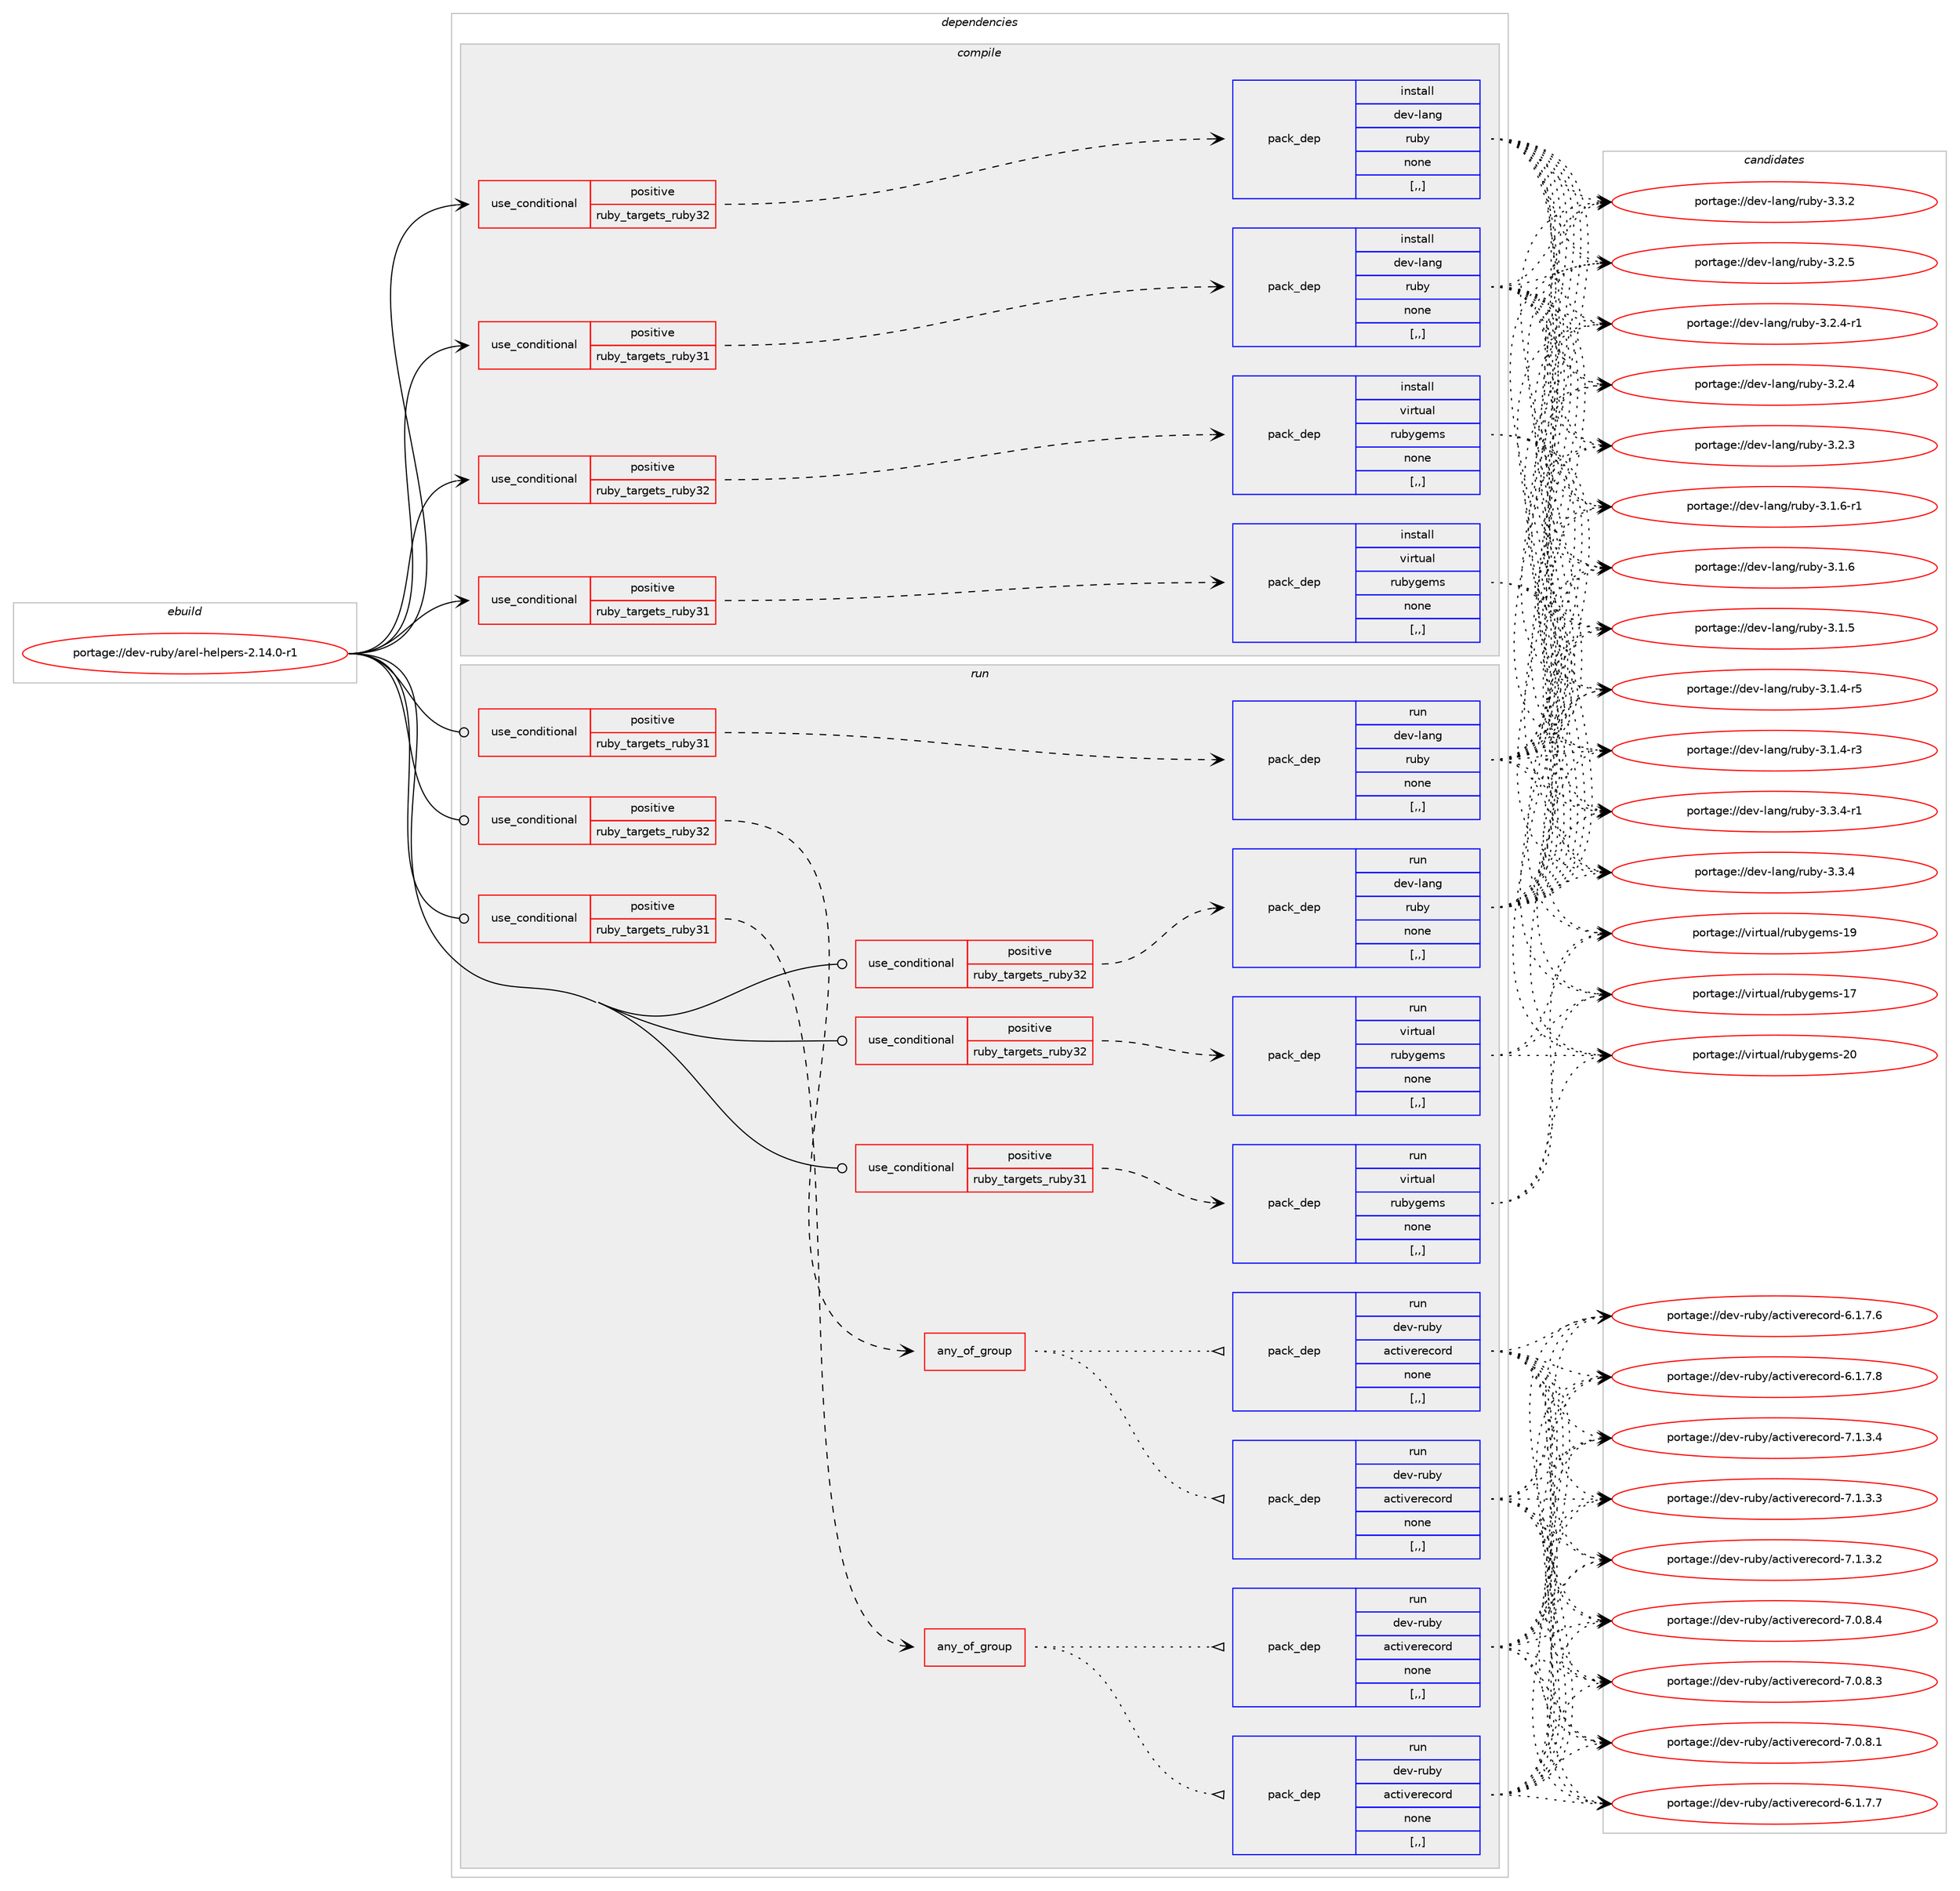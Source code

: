 digraph prolog {

# *************
# Graph options
# *************

newrank=true;
concentrate=true;
compound=true;
graph [rankdir=LR,fontname=Helvetica,fontsize=10,ranksep=1.5];#, ranksep=2.5, nodesep=0.2];
edge  [arrowhead=vee];
node  [fontname=Helvetica,fontsize=10];

# **********
# The ebuild
# **********

subgraph cluster_leftcol {
color=gray;
label=<<i>ebuild</i>>;
id [label="portage://dev-ruby/arel-helpers-2.14.0-r1", color=red, width=4, href="../dev-ruby/arel-helpers-2.14.0-r1.svg"];
}

# ****************
# The dependencies
# ****************

subgraph cluster_midcol {
color=gray;
label=<<i>dependencies</i>>;
subgraph cluster_compile {
fillcolor="#eeeeee";
style=filled;
label=<<i>compile</i>>;
subgraph cond44340 {
dependency176472 [label=<<TABLE BORDER="0" CELLBORDER="1" CELLSPACING="0" CELLPADDING="4"><TR><TD ROWSPAN="3" CELLPADDING="10">use_conditional</TD></TR><TR><TD>positive</TD></TR><TR><TD>ruby_targets_ruby31</TD></TR></TABLE>>, shape=none, color=red];
subgraph pack130843 {
dependency176473 [label=<<TABLE BORDER="0" CELLBORDER="1" CELLSPACING="0" CELLPADDING="4" WIDTH="220"><TR><TD ROWSPAN="6" CELLPADDING="30">pack_dep</TD></TR><TR><TD WIDTH="110">install</TD></TR><TR><TD>dev-lang</TD></TR><TR><TD>ruby</TD></TR><TR><TD>none</TD></TR><TR><TD>[,,]</TD></TR></TABLE>>, shape=none, color=blue];
}
dependency176472:e -> dependency176473:w [weight=20,style="dashed",arrowhead="vee"];
}
id:e -> dependency176472:w [weight=20,style="solid",arrowhead="vee"];
subgraph cond44341 {
dependency176474 [label=<<TABLE BORDER="0" CELLBORDER="1" CELLSPACING="0" CELLPADDING="4"><TR><TD ROWSPAN="3" CELLPADDING="10">use_conditional</TD></TR><TR><TD>positive</TD></TR><TR><TD>ruby_targets_ruby31</TD></TR></TABLE>>, shape=none, color=red];
subgraph pack130844 {
dependency176475 [label=<<TABLE BORDER="0" CELLBORDER="1" CELLSPACING="0" CELLPADDING="4" WIDTH="220"><TR><TD ROWSPAN="6" CELLPADDING="30">pack_dep</TD></TR><TR><TD WIDTH="110">install</TD></TR><TR><TD>virtual</TD></TR><TR><TD>rubygems</TD></TR><TR><TD>none</TD></TR><TR><TD>[,,]</TD></TR></TABLE>>, shape=none, color=blue];
}
dependency176474:e -> dependency176475:w [weight=20,style="dashed",arrowhead="vee"];
}
id:e -> dependency176474:w [weight=20,style="solid",arrowhead="vee"];
subgraph cond44342 {
dependency176476 [label=<<TABLE BORDER="0" CELLBORDER="1" CELLSPACING="0" CELLPADDING="4"><TR><TD ROWSPAN="3" CELLPADDING="10">use_conditional</TD></TR><TR><TD>positive</TD></TR><TR><TD>ruby_targets_ruby32</TD></TR></TABLE>>, shape=none, color=red];
subgraph pack130845 {
dependency176477 [label=<<TABLE BORDER="0" CELLBORDER="1" CELLSPACING="0" CELLPADDING="4" WIDTH="220"><TR><TD ROWSPAN="6" CELLPADDING="30">pack_dep</TD></TR><TR><TD WIDTH="110">install</TD></TR><TR><TD>dev-lang</TD></TR><TR><TD>ruby</TD></TR><TR><TD>none</TD></TR><TR><TD>[,,]</TD></TR></TABLE>>, shape=none, color=blue];
}
dependency176476:e -> dependency176477:w [weight=20,style="dashed",arrowhead="vee"];
}
id:e -> dependency176476:w [weight=20,style="solid",arrowhead="vee"];
subgraph cond44343 {
dependency176478 [label=<<TABLE BORDER="0" CELLBORDER="1" CELLSPACING="0" CELLPADDING="4"><TR><TD ROWSPAN="3" CELLPADDING="10">use_conditional</TD></TR><TR><TD>positive</TD></TR><TR><TD>ruby_targets_ruby32</TD></TR></TABLE>>, shape=none, color=red];
subgraph pack130846 {
dependency176479 [label=<<TABLE BORDER="0" CELLBORDER="1" CELLSPACING="0" CELLPADDING="4" WIDTH="220"><TR><TD ROWSPAN="6" CELLPADDING="30">pack_dep</TD></TR><TR><TD WIDTH="110">install</TD></TR><TR><TD>virtual</TD></TR><TR><TD>rubygems</TD></TR><TR><TD>none</TD></TR><TR><TD>[,,]</TD></TR></TABLE>>, shape=none, color=blue];
}
dependency176478:e -> dependency176479:w [weight=20,style="dashed",arrowhead="vee"];
}
id:e -> dependency176478:w [weight=20,style="solid",arrowhead="vee"];
}
subgraph cluster_compileandrun {
fillcolor="#eeeeee";
style=filled;
label=<<i>compile and run</i>>;
}
subgraph cluster_run {
fillcolor="#eeeeee";
style=filled;
label=<<i>run</i>>;
subgraph cond44344 {
dependency176480 [label=<<TABLE BORDER="0" CELLBORDER="1" CELLSPACING="0" CELLPADDING="4"><TR><TD ROWSPAN="3" CELLPADDING="10">use_conditional</TD></TR><TR><TD>positive</TD></TR><TR><TD>ruby_targets_ruby31</TD></TR></TABLE>>, shape=none, color=red];
subgraph any1139 {
dependency176481 [label=<<TABLE BORDER="0" CELLBORDER="1" CELLSPACING="0" CELLPADDING="4"><TR><TD CELLPADDING="10">any_of_group</TD></TR></TABLE>>, shape=none, color=red];subgraph pack130847 {
dependency176482 [label=<<TABLE BORDER="0" CELLBORDER="1" CELLSPACING="0" CELLPADDING="4" WIDTH="220"><TR><TD ROWSPAN="6" CELLPADDING="30">pack_dep</TD></TR><TR><TD WIDTH="110">run</TD></TR><TR><TD>dev-ruby</TD></TR><TR><TD>activerecord</TD></TR><TR><TD>none</TD></TR><TR><TD>[,,]</TD></TR></TABLE>>, shape=none, color=blue];
}
dependency176481:e -> dependency176482:w [weight=20,style="dotted",arrowhead="oinv"];
subgraph pack130848 {
dependency176483 [label=<<TABLE BORDER="0" CELLBORDER="1" CELLSPACING="0" CELLPADDING="4" WIDTH="220"><TR><TD ROWSPAN="6" CELLPADDING="30">pack_dep</TD></TR><TR><TD WIDTH="110">run</TD></TR><TR><TD>dev-ruby</TD></TR><TR><TD>activerecord</TD></TR><TR><TD>none</TD></TR><TR><TD>[,,]</TD></TR></TABLE>>, shape=none, color=blue];
}
dependency176481:e -> dependency176483:w [weight=20,style="dotted",arrowhead="oinv"];
}
dependency176480:e -> dependency176481:w [weight=20,style="dashed",arrowhead="vee"];
}
id:e -> dependency176480:w [weight=20,style="solid",arrowhead="odot"];
subgraph cond44345 {
dependency176484 [label=<<TABLE BORDER="0" CELLBORDER="1" CELLSPACING="0" CELLPADDING="4"><TR><TD ROWSPAN="3" CELLPADDING="10">use_conditional</TD></TR><TR><TD>positive</TD></TR><TR><TD>ruby_targets_ruby31</TD></TR></TABLE>>, shape=none, color=red];
subgraph pack130849 {
dependency176485 [label=<<TABLE BORDER="0" CELLBORDER="1" CELLSPACING="0" CELLPADDING="4" WIDTH="220"><TR><TD ROWSPAN="6" CELLPADDING="30">pack_dep</TD></TR><TR><TD WIDTH="110">run</TD></TR><TR><TD>dev-lang</TD></TR><TR><TD>ruby</TD></TR><TR><TD>none</TD></TR><TR><TD>[,,]</TD></TR></TABLE>>, shape=none, color=blue];
}
dependency176484:e -> dependency176485:w [weight=20,style="dashed",arrowhead="vee"];
}
id:e -> dependency176484:w [weight=20,style="solid",arrowhead="odot"];
subgraph cond44346 {
dependency176486 [label=<<TABLE BORDER="0" CELLBORDER="1" CELLSPACING="0" CELLPADDING="4"><TR><TD ROWSPAN="3" CELLPADDING="10">use_conditional</TD></TR><TR><TD>positive</TD></TR><TR><TD>ruby_targets_ruby31</TD></TR></TABLE>>, shape=none, color=red];
subgraph pack130850 {
dependency176487 [label=<<TABLE BORDER="0" CELLBORDER="1" CELLSPACING="0" CELLPADDING="4" WIDTH="220"><TR><TD ROWSPAN="6" CELLPADDING="30">pack_dep</TD></TR><TR><TD WIDTH="110">run</TD></TR><TR><TD>virtual</TD></TR><TR><TD>rubygems</TD></TR><TR><TD>none</TD></TR><TR><TD>[,,]</TD></TR></TABLE>>, shape=none, color=blue];
}
dependency176486:e -> dependency176487:w [weight=20,style="dashed",arrowhead="vee"];
}
id:e -> dependency176486:w [weight=20,style="solid",arrowhead="odot"];
subgraph cond44347 {
dependency176488 [label=<<TABLE BORDER="0" CELLBORDER="1" CELLSPACING="0" CELLPADDING="4"><TR><TD ROWSPAN="3" CELLPADDING="10">use_conditional</TD></TR><TR><TD>positive</TD></TR><TR><TD>ruby_targets_ruby32</TD></TR></TABLE>>, shape=none, color=red];
subgraph any1140 {
dependency176489 [label=<<TABLE BORDER="0" CELLBORDER="1" CELLSPACING="0" CELLPADDING="4"><TR><TD CELLPADDING="10">any_of_group</TD></TR></TABLE>>, shape=none, color=red];subgraph pack130851 {
dependency176490 [label=<<TABLE BORDER="0" CELLBORDER="1" CELLSPACING="0" CELLPADDING="4" WIDTH="220"><TR><TD ROWSPAN="6" CELLPADDING="30">pack_dep</TD></TR><TR><TD WIDTH="110">run</TD></TR><TR><TD>dev-ruby</TD></TR><TR><TD>activerecord</TD></TR><TR><TD>none</TD></TR><TR><TD>[,,]</TD></TR></TABLE>>, shape=none, color=blue];
}
dependency176489:e -> dependency176490:w [weight=20,style="dotted",arrowhead="oinv"];
subgraph pack130852 {
dependency176491 [label=<<TABLE BORDER="0" CELLBORDER="1" CELLSPACING="0" CELLPADDING="4" WIDTH="220"><TR><TD ROWSPAN="6" CELLPADDING="30">pack_dep</TD></TR><TR><TD WIDTH="110">run</TD></TR><TR><TD>dev-ruby</TD></TR><TR><TD>activerecord</TD></TR><TR><TD>none</TD></TR><TR><TD>[,,]</TD></TR></TABLE>>, shape=none, color=blue];
}
dependency176489:e -> dependency176491:w [weight=20,style="dotted",arrowhead="oinv"];
}
dependency176488:e -> dependency176489:w [weight=20,style="dashed",arrowhead="vee"];
}
id:e -> dependency176488:w [weight=20,style="solid",arrowhead="odot"];
subgraph cond44348 {
dependency176492 [label=<<TABLE BORDER="0" CELLBORDER="1" CELLSPACING="0" CELLPADDING="4"><TR><TD ROWSPAN="3" CELLPADDING="10">use_conditional</TD></TR><TR><TD>positive</TD></TR><TR><TD>ruby_targets_ruby32</TD></TR></TABLE>>, shape=none, color=red];
subgraph pack130853 {
dependency176493 [label=<<TABLE BORDER="0" CELLBORDER="1" CELLSPACING="0" CELLPADDING="4" WIDTH="220"><TR><TD ROWSPAN="6" CELLPADDING="30">pack_dep</TD></TR><TR><TD WIDTH="110">run</TD></TR><TR><TD>dev-lang</TD></TR><TR><TD>ruby</TD></TR><TR><TD>none</TD></TR><TR><TD>[,,]</TD></TR></TABLE>>, shape=none, color=blue];
}
dependency176492:e -> dependency176493:w [weight=20,style="dashed",arrowhead="vee"];
}
id:e -> dependency176492:w [weight=20,style="solid",arrowhead="odot"];
subgraph cond44349 {
dependency176494 [label=<<TABLE BORDER="0" CELLBORDER="1" CELLSPACING="0" CELLPADDING="4"><TR><TD ROWSPAN="3" CELLPADDING="10">use_conditional</TD></TR><TR><TD>positive</TD></TR><TR><TD>ruby_targets_ruby32</TD></TR></TABLE>>, shape=none, color=red];
subgraph pack130854 {
dependency176495 [label=<<TABLE BORDER="0" CELLBORDER="1" CELLSPACING="0" CELLPADDING="4" WIDTH="220"><TR><TD ROWSPAN="6" CELLPADDING="30">pack_dep</TD></TR><TR><TD WIDTH="110">run</TD></TR><TR><TD>virtual</TD></TR><TR><TD>rubygems</TD></TR><TR><TD>none</TD></TR><TR><TD>[,,]</TD></TR></TABLE>>, shape=none, color=blue];
}
dependency176494:e -> dependency176495:w [weight=20,style="dashed",arrowhead="vee"];
}
id:e -> dependency176494:w [weight=20,style="solid",arrowhead="odot"];
}
}

# **************
# The candidates
# **************

subgraph cluster_choices {
rank=same;
color=gray;
label=<<i>candidates</i>>;

subgraph choice130843 {
color=black;
nodesep=1;
choice100101118451089711010347114117981214551465146524511449 [label="portage://dev-lang/ruby-3.3.4-r1", color=red, width=4,href="../dev-lang/ruby-3.3.4-r1.svg"];
choice10010111845108971101034711411798121455146514652 [label="portage://dev-lang/ruby-3.3.4", color=red, width=4,href="../dev-lang/ruby-3.3.4.svg"];
choice10010111845108971101034711411798121455146514650 [label="portage://dev-lang/ruby-3.3.2", color=red, width=4,href="../dev-lang/ruby-3.3.2.svg"];
choice10010111845108971101034711411798121455146504653 [label="portage://dev-lang/ruby-3.2.5", color=red, width=4,href="../dev-lang/ruby-3.2.5.svg"];
choice100101118451089711010347114117981214551465046524511449 [label="portage://dev-lang/ruby-3.2.4-r1", color=red, width=4,href="../dev-lang/ruby-3.2.4-r1.svg"];
choice10010111845108971101034711411798121455146504652 [label="portage://dev-lang/ruby-3.2.4", color=red, width=4,href="../dev-lang/ruby-3.2.4.svg"];
choice10010111845108971101034711411798121455146504651 [label="portage://dev-lang/ruby-3.2.3", color=red, width=4,href="../dev-lang/ruby-3.2.3.svg"];
choice100101118451089711010347114117981214551464946544511449 [label="portage://dev-lang/ruby-3.1.6-r1", color=red, width=4,href="../dev-lang/ruby-3.1.6-r1.svg"];
choice10010111845108971101034711411798121455146494654 [label="portage://dev-lang/ruby-3.1.6", color=red, width=4,href="../dev-lang/ruby-3.1.6.svg"];
choice10010111845108971101034711411798121455146494653 [label="portage://dev-lang/ruby-3.1.5", color=red, width=4,href="../dev-lang/ruby-3.1.5.svg"];
choice100101118451089711010347114117981214551464946524511453 [label="portage://dev-lang/ruby-3.1.4-r5", color=red, width=4,href="../dev-lang/ruby-3.1.4-r5.svg"];
choice100101118451089711010347114117981214551464946524511451 [label="portage://dev-lang/ruby-3.1.4-r3", color=red, width=4,href="../dev-lang/ruby-3.1.4-r3.svg"];
dependency176473:e -> choice100101118451089711010347114117981214551465146524511449:w [style=dotted,weight="100"];
dependency176473:e -> choice10010111845108971101034711411798121455146514652:w [style=dotted,weight="100"];
dependency176473:e -> choice10010111845108971101034711411798121455146514650:w [style=dotted,weight="100"];
dependency176473:e -> choice10010111845108971101034711411798121455146504653:w [style=dotted,weight="100"];
dependency176473:e -> choice100101118451089711010347114117981214551465046524511449:w [style=dotted,weight="100"];
dependency176473:e -> choice10010111845108971101034711411798121455146504652:w [style=dotted,weight="100"];
dependency176473:e -> choice10010111845108971101034711411798121455146504651:w [style=dotted,weight="100"];
dependency176473:e -> choice100101118451089711010347114117981214551464946544511449:w [style=dotted,weight="100"];
dependency176473:e -> choice10010111845108971101034711411798121455146494654:w [style=dotted,weight="100"];
dependency176473:e -> choice10010111845108971101034711411798121455146494653:w [style=dotted,weight="100"];
dependency176473:e -> choice100101118451089711010347114117981214551464946524511453:w [style=dotted,weight="100"];
dependency176473:e -> choice100101118451089711010347114117981214551464946524511451:w [style=dotted,weight="100"];
}
subgraph choice130844 {
color=black;
nodesep=1;
choice118105114116117971084711411798121103101109115455048 [label="portage://virtual/rubygems-20", color=red, width=4,href="../virtual/rubygems-20.svg"];
choice118105114116117971084711411798121103101109115454957 [label="portage://virtual/rubygems-19", color=red, width=4,href="../virtual/rubygems-19.svg"];
choice118105114116117971084711411798121103101109115454955 [label="portage://virtual/rubygems-17", color=red, width=4,href="../virtual/rubygems-17.svg"];
dependency176475:e -> choice118105114116117971084711411798121103101109115455048:w [style=dotted,weight="100"];
dependency176475:e -> choice118105114116117971084711411798121103101109115454957:w [style=dotted,weight="100"];
dependency176475:e -> choice118105114116117971084711411798121103101109115454955:w [style=dotted,weight="100"];
}
subgraph choice130845 {
color=black;
nodesep=1;
choice100101118451089711010347114117981214551465146524511449 [label="portage://dev-lang/ruby-3.3.4-r1", color=red, width=4,href="../dev-lang/ruby-3.3.4-r1.svg"];
choice10010111845108971101034711411798121455146514652 [label="portage://dev-lang/ruby-3.3.4", color=red, width=4,href="../dev-lang/ruby-3.3.4.svg"];
choice10010111845108971101034711411798121455146514650 [label="portage://dev-lang/ruby-3.3.2", color=red, width=4,href="../dev-lang/ruby-3.3.2.svg"];
choice10010111845108971101034711411798121455146504653 [label="portage://dev-lang/ruby-3.2.5", color=red, width=4,href="../dev-lang/ruby-3.2.5.svg"];
choice100101118451089711010347114117981214551465046524511449 [label="portage://dev-lang/ruby-3.2.4-r1", color=red, width=4,href="../dev-lang/ruby-3.2.4-r1.svg"];
choice10010111845108971101034711411798121455146504652 [label="portage://dev-lang/ruby-3.2.4", color=red, width=4,href="../dev-lang/ruby-3.2.4.svg"];
choice10010111845108971101034711411798121455146504651 [label="portage://dev-lang/ruby-3.2.3", color=red, width=4,href="../dev-lang/ruby-3.2.3.svg"];
choice100101118451089711010347114117981214551464946544511449 [label="portage://dev-lang/ruby-3.1.6-r1", color=red, width=4,href="../dev-lang/ruby-3.1.6-r1.svg"];
choice10010111845108971101034711411798121455146494654 [label="portage://dev-lang/ruby-3.1.6", color=red, width=4,href="../dev-lang/ruby-3.1.6.svg"];
choice10010111845108971101034711411798121455146494653 [label="portage://dev-lang/ruby-3.1.5", color=red, width=4,href="../dev-lang/ruby-3.1.5.svg"];
choice100101118451089711010347114117981214551464946524511453 [label="portage://dev-lang/ruby-3.1.4-r5", color=red, width=4,href="../dev-lang/ruby-3.1.4-r5.svg"];
choice100101118451089711010347114117981214551464946524511451 [label="portage://dev-lang/ruby-3.1.4-r3", color=red, width=4,href="../dev-lang/ruby-3.1.4-r3.svg"];
dependency176477:e -> choice100101118451089711010347114117981214551465146524511449:w [style=dotted,weight="100"];
dependency176477:e -> choice10010111845108971101034711411798121455146514652:w [style=dotted,weight="100"];
dependency176477:e -> choice10010111845108971101034711411798121455146514650:w [style=dotted,weight="100"];
dependency176477:e -> choice10010111845108971101034711411798121455146504653:w [style=dotted,weight="100"];
dependency176477:e -> choice100101118451089711010347114117981214551465046524511449:w [style=dotted,weight="100"];
dependency176477:e -> choice10010111845108971101034711411798121455146504652:w [style=dotted,weight="100"];
dependency176477:e -> choice10010111845108971101034711411798121455146504651:w [style=dotted,weight="100"];
dependency176477:e -> choice100101118451089711010347114117981214551464946544511449:w [style=dotted,weight="100"];
dependency176477:e -> choice10010111845108971101034711411798121455146494654:w [style=dotted,weight="100"];
dependency176477:e -> choice10010111845108971101034711411798121455146494653:w [style=dotted,weight="100"];
dependency176477:e -> choice100101118451089711010347114117981214551464946524511453:w [style=dotted,weight="100"];
dependency176477:e -> choice100101118451089711010347114117981214551464946524511451:w [style=dotted,weight="100"];
}
subgraph choice130846 {
color=black;
nodesep=1;
choice118105114116117971084711411798121103101109115455048 [label="portage://virtual/rubygems-20", color=red, width=4,href="../virtual/rubygems-20.svg"];
choice118105114116117971084711411798121103101109115454957 [label="portage://virtual/rubygems-19", color=red, width=4,href="../virtual/rubygems-19.svg"];
choice118105114116117971084711411798121103101109115454955 [label="portage://virtual/rubygems-17", color=red, width=4,href="../virtual/rubygems-17.svg"];
dependency176479:e -> choice118105114116117971084711411798121103101109115455048:w [style=dotted,weight="100"];
dependency176479:e -> choice118105114116117971084711411798121103101109115454957:w [style=dotted,weight="100"];
dependency176479:e -> choice118105114116117971084711411798121103101109115454955:w [style=dotted,weight="100"];
}
subgraph choice130847 {
color=black;
nodesep=1;
choice1001011184511411798121479799116105118101114101991111141004555464946514652 [label="portage://dev-ruby/activerecord-7.1.3.4", color=red, width=4,href="../dev-ruby/activerecord-7.1.3.4.svg"];
choice1001011184511411798121479799116105118101114101991111141004555464946514651 [label="portage://dev-ruby/activerecord-7.1.3.3", color=red, width=4,href="../dev-ruby/activerecord-7.1.3.3.svg"];
choice1001011184511411798121479799116105118101114101991111141004555464946514650 [label="portage://dev-ruby/activerecord-7.1.3.2", color=red, width=4,href="../dev-ruby/activerecord-7.1.3.2.svg"];
choice1001011184511411798121479799116105118101114101991111141004555464846564652 [label="portage://dev-ruby/activerecord-7.0.8.4", color=red, width=4,href="../dev-ruby/activerecord-7.0.8.4.svg"];
choice1001011184511411798121479799116105118101114101991111141004555464846564651 [label="portage://dev-ruby/activerecord-7.0.8.3", color=red, width=4,href="../dev-ruby/activerecord-7.0.8.3.svg"];
choice1001011184511411798121479799116105118101114101991111141004555464846564649 [label="portage://dev-ruby/activerecord-7.0.8.1", color=red, width=4,href="../dev-ruby/activerecord-7.0.8.1.svg"];
choice1001011184511411798121479799116105118101114101991111141004554464946554656 [label="portage://dev-ruby/activerecord-6.1.7.8", color=red, width=4,href="../dev-ruby/activerecord-6.1.7.8.svg"];
choice1001011184511411798121479799116105118101114101991111141004554464946554655 [label="portage://dev-ruby/activerecord-6.1.7.7", color=red, width=4,href="../dev-ruby/activerecord-6.1.7.7.svg"];
choice1001011184511411798121479799116105118101114101991111141004554464946554654 [label="portage://dev-ruby/activerecord-6.1.7.6", color=red, width=4,href="../dev-ruby/activerecord-6.1.7.6.svg"];
dependency176482:e -> choice1001011184511411798121479799116105118101114101991111141004555464946514652:w [style=dotted,weight="100"];
dependency176482:e -> choice1001011184511411798121479799116105118101114101991111141004555464946514651:w [style=dotted,weight="100"];
dependency176482:e -> choice1001011184511411798121479799116105118101114101991111141004555464946514650:w [style=dotted,weight="100"];
dependency176482:e -> choice1001011184511411798121479799116105118101114101991111141004555464846564652:w [style=dotted,weight="100"];
dependency176482:e -> choice1001011184511411798121479799116105118101114101991111141004555464846564651:w [style=dotted,weight="100"];
dependency176482:e -> choice1001011184511411798121479799116105118101114101991111141004555464846564649:w [style=dotted,weight="100"];
dependency176482:e -> choice1001011184511411798121479799116105118101114101991111141004554464946554656:w [style=dotted,weight="100"];
dependency176482:e -> choice1001011184511411798121479799116105118101114101991111141004554464946554655:w [style=dotted,weight="100"];
dependency176482:e -> choice1001011184511411798121479799116105118101114101991111141004554464946554654:w [style=dotted,weight="100"];
}
subgraph choice130848 {
color=black;
nodesep=1;
choice1001011184511411798121479799116105118101114101991111141004555464946514652 [label="portage://dev-ruby/activerecord-7.1.3.4", color=red, width=4,href="../dev-ruby/activerecord-7.1.3.4.svg"];
choice1001011184511411798121479799116105118101114101991111141004555464946514651 [label="portage://dev-ruby/activerecord-7.1.3.3", color=red, width=4,href="../dev-ruby/activerecord-7.1.3.3.svg"];
choice1001011184511411798121479799116105118101114101991111141004555464946514650 [label="portage://dev-ruby/activerecord-7.1.3.2", color=red, width=4,href="../dev-ruby/activerecord-7.1.3.2.svg"];
choice1001011184511411798121479799116105118101114101991111141004555464846564652 [label="portage://dev-ruby/activerecord-7.0.8.4", color=red, width=4,href="../dev-ruby/activerecord-7.0.8.4.svg"];
choice1001011184511411798121479799116105118101114101991111141004555464846564651 [label="portage://dev-ruby/activerecord-7.0.8.3", color=red, width=4,href="../dev-ruby/activerecord-7.0.8.3.svg"];
choice1001011184511411798121479799116105118101114101991111141004555464846564649 [label="portage://dev-ruby/activerecord-7.0.8.1", color=red, width=4,href="../dev-ruby/activerecord-7.0.8.1.svg"];
choice1001011184511411798121479799116105118101114101991111141004554464946554656 [label="portage://dev-ruby/activerecord-6.1.7.8", color=red, width=4,href="../dev-ruby/activerecord-6.1.7.8.svg"];
choice1001011184511411798121479799116105118101114101991111141004554464946554655 [label="portage://dev-ruby/activerecord-6.1.7.7", color=red, width=4,href="../dev-ruby/activerecord-6.1.7.7.svg"];
choice1001011184511411798121479799116105118101114101991111141004554464946554654 [label="portage://dev-ruby/activerecord-6.1.7.6", color=red, width=4,href="../dev-ruby/activerecord-6.1.7.6.svg"];
dependency176483:e -> choice1001011184511411798121479799116105118101114101991111141004555464946514652:w [style=dotted,weight="100"];
dependency176483:e -> choice1001011184511411798121479799116105118101114101991111141004555464946514651:w [style=dotted,weight="100"];
dependency176483:e -> choice1001011184511411798121479799116105118101114101991111141004555464946514650:w [style=dotted,weight="100"];
dependency176483:e -> choice1001011184511411798121479799116105118101114101991111141004555464846564652:w [style=dotted,weight="100"];
dependency176483:e -> choice1001011184511411798121479799116105118101114101991111141004555464846564651:w [style=dotted,weight="100"];
dependency176483:e -> choice1001011184511411798121479799116105118101114101991111141004555464846564649:w [style=dotted,weight="100"];
dependency176483:e -> choice1001011184511411798121479799116105118101114101991111141004554464946554656:w [style=dotted,weight="100"];
dependency176483:e -> choice1001011184511411798121479799116105118101114101991111141004554464946554655:w [style=dotted,weight="100"];
dependency176483:e -> choice1001011184511411798121479799116105118101114101991111141004554464946554654:w [style=dotted,weight="100"];
}
subgraph choice130849 {
color=black;
nodesep=1;
choice100101118451089711010347114117981214551465146524511449 [label="portage://dev-lang/ruby-3.3.4-r1", color=red, width=4,href="../dev-lang/ruby-3.3.4-r1.svg"];
choice10010111845108971101034711411798121455146514652 [label="portage://dev-lang/ruby-3.3.4", color=red, width=4,href="../dev-lang/ruby-3.3.4.svg"];
choice10010111845108971101034711411798121455146514650 [label="portage://dev-lang/ruby-3.3.2", color=red, width=4,href="../dev-lang/ruby-3.3.2.svg"];
choice10010111845108971101034711411798121455146504653 [label="portage://dev-lang/ruby-3.2.5", color=red, width=4,href="../dev-lang/ruby-3.2.5.svg"];
choice100101118451089711010347114117981214551465046524511449 [label="portage://dev-lang/ruby-3.2.4-r1", color=red, width=4,href="../dev-lang/ruby-3.2.4-r1.svg"];
choice10010111845108971101034711411798121455146504652 [label="portage://dev-lang/ruby-3.2.4", color=red, width=4,href="../dev-lang/ruby-3.2.4.svg"];
choice10010111845108971101034711411798121455146504651 [label="portage://dev-lang/ruby-3.2.3", color=red, width=4,href="../dev-lang/ruby-3.2.3.svg"];
choice100101118451089711010347114117981214551464946544511449 [label="portage://dev-lang/ruby-3.1.6-r1", color=red, width=4,href="../dev-lang/ruby-3.1.6-r1.svg"];
choice10010111845108971101034711411798121455146494654 [label="portage://dev-lang/ruby-3.1.6", color=red, width=4,href="../dev-lang/ruby-3.1.6.svg"];
choice10010111845108971101034711411798121455146494653 [label="portage://dev-lang/ruby-3.1.5", color=red, width=4,href="../dev-lang/ruby-3.1.5.svg"];
choice100101118451089711010347114117981214551464946524511453 [label="portage://dev-lang/ruby-3.1.4-r5", color=red, width=4,href="../dev-lang/ruby-3.1.4-r5.svg"];
choice100101118451089711010347114117981214551464946524511451 [label="portage://dev-lang/ruby-3.1.4-r3", color=red, width=4,href="../dev-lang/ruby-3.1.4-r3.svg"];
dependency176485:e -> choice100101118451089711010347114117981214551465146524511449:w [style=dotted,weight="100"];
dependency176485:e -> choice10010111845108971101034711411798121455146514652:w [style=dotted,weight="100"];
dependency176485:e -> choice10010111845108971101034711411798121455146514650:w [style=dotted,weight="100"];
dependency176485:e -> choice10010111845108971101034711411798121455146504653:w [style=dotted,weight="100"];
dependency176485:e -> choice100101118451089711010347114117981214551465046524511449:w [style=dotted,weight="100"];
dependency176485:e -> choice10010111845108971101034711411798121455146504652:w [style=dotted,weight="100"];
dependency176485:e -> choice10010111845108971101034711411798121455146504651:w [style=dotted,weight="100"];
dependency176485:e -> choice100101118451089711010347114117981214551464946544511449:w [style=dotted,weight="100"];
dependency176485:e -> choice10010111845108971101034711411798121455146494654:w [style=dotted,weight="100"];
dependency176485:e -> choice10010111845108971101034711411798121455146494653:w [style=dotted,weight="100"];
dependency176485:e -> choice100101118451089711010347114117981214551464946524511453:w [style=dotted,weight="100"];
dependency176485:e -> choice100101118451089711010347114117981214551464946524511451:w [style=dotted,weight="100"];
}
subgraph choice130850 {
color=black;
nodesep=1;
choice118105114116117971084711411798121103101109115455048 [label="portage://virtual/rubygems-20", color=red, width=4,href="../virtual/rubygems-20.svg"];
choice118105114116117971084711411798121103101109115454957 [label="portage://virtual/rubygems-19", color=red, width=4,href="../virtual/rubygems-19.svg"];
choice118105114116117971084711411798121103101109115454955 [label="portage://virtual/rubygems-17", color=red, width=4,href="../virtual/rubygems-17.svg"];
dependency176487:e -> choice118105114116117971084711411798121103101109115455048:w [style=dotted,weight="100"];
dependency176487:e -> choice118105114116117971084711411798121103101109115454957:w [style=dotted,weight="100"];
dependency176487:e -> choice118105114116117971084711411798121103101109115454955:w [style=dotted,weight="100"];
}
subgraph choice130851 {
color=black;
nodesep=1;
choice1001011184511411798121479799116105118101114101991111141004555464946514652 [label="portage://dev-ruby/activerecord-7.1.3.4", color=red, width=4,href="../dev-ruby/activerecord-7.1.3.4.svg"];
choice1001011184511411798121479799116105118101114101991111141004555464946514651 [label="portage://dev-ruby/activerecord-7.1.3.3", color=red, width=4,href="../dev-ruby/activerecord-7.1.3.3.svg"];
choice1001011184511411798121479799116105118101114101991111141004555464946514650 [label="portage://dev-ruby/activerecord-7.1.3.2", color=red, width=4,href="../dev-ruby/activerecord-7.1.3.2.svg"];
choice1001011184511411798121479799116105118101114101991111141004555464846564652 [label="portage://dev-ruby/activerecord-7.0.8.4", color=red, width=4,href="../dev-ruby/activerecord-7.0.8.4.svg"];
choice1001011184511411798121479799116105118101114101991111141004555464846564651 [label="portage://dev-ruby/activerecord-7.0.8.3", color=red, width=4,href="../dev-ruby/activerecord-7.0.8.3.svg"];
choice1001011184511411798121479799116105118101114101991111141004555464846564649 [label="portage://dev-ruby/activerecord-7.0.8.1", color=red, width=4,href="../dev-ruby/activerecord-7.0.8.1.svg"];
choice1001011184511411798121479799116105118101114101991111141004554464946554656 [label="portage://dev-ruby/activerecord-6.1.7.8", color=red, width=4,href="../dev-ruby/activerecord-6.1.7.8.svg"];
choice1001011184511411798121479799116105118101114101991111141004554464946554655 [label="portage://dev-ruby/activerecord-6.1.7.7", color=red, width=4,href="../dev-ruby/activerecord-6.1.7.7.svg"];
choice1001011184511411798121479799116105118101114101991111141004554464946554654 [label="portage://dev-ruby/activerecord-6.1.7.6", color=red, width=4,href="../dev-ruby/activerecord-6.1.7.6.svg"];
dependency176490:e -> choice1001011184511411798121479799116105118101114101991111141004555464946514652:w [style=dotted,weight="100"];
dependency176490:e -> choice1001011184511411798121479799116105118101114101991111141004555464946514651:w [style=dotted,weight="100"];
dependency176490:e -> choice1001011184511411798121479799116105118101114101991111141004555464946514650:w [style=dotted,weight="100"];
dependency176490:e -> choice1001011184511411798121479799116105118101114101991111141004555464846564652:w [style=dotted,weight="100"];
dependency176490:e -> choice1001011184511411798121479799116105118101114101991111141004555464846564651:w [style=dotted,weight="100"];
dependency176490:e -> choice1001011184511411798121479799116105118101114101991111141004555464846564649:w [style=dotted,weight="100"];
dependency176490:e -> choice1001011184511411798121479799116105118101114101991111141004554464946554656:w [style=dotted,weight="100"];
dependency176490:e -> choice1001011184511411798121479799116105118101114101991111141004554464946554655:w [style=dotted,weight="100"];
dependency176490:e -> choice1001011184511411798121479799116105118101114101991111141004554464946554654:w [style=dotted,weight="100"];
}
subgraph choice130852 {
color=black;
nodesep=1;
choice1001011184511411798121479799116105118101114101991111141004555464946514652 [label="portage://dev-ruby/activerecord-7.1.3.4", color=red, width=4,href="../dev-ruby/activerecord-7.1.3.4.svg"];
choice1001011184511411798121479799116105118101114101991111141004555464946514651 [label="portage://dev-ruby/activerecord-7.1.3.3", color=red, width=4,href="../dev-ruby/activerecord-7.1.3.3.svg"];
choice1001011184511411798121479799116105118101114101991111141004555464946514650 [label="portage://dev-ruby/activerecord-7.1.3.2", color=red, width=4,href="../dev-ruby/activerecord-7.1.3.2.svg"];
choice1001011184511411798121479799116105118101114101991111141004555464846564652 [label="portage://dev-ruby/activerecord-7.0.8.4", color=red, width=4,href="../dev-ruby/activerecord-7.0.8.4.svg"];
choice1001011184511411798121479799116105118101114101991111141004555464846564651 [label="portage://dev-ruby/activerecord-7.0.8.3", color=red, width=4,href="../dev-ruby/activerecord-7.0.8.3.svg"];
choice1001011184511411798121479799116105118101114101991111141004555464846564649 [label="portage://dev-ruby/activerecord-7.0.8.1", color=red, width=4,href="../dev-ruby/activerecord-7.0.8.1.svg"];
choice1001011184511411798121479799116105118101114101991111141004554464946554656 [label="portage://dev-ruby/activerecord-6.1.7.8", color=red, width=4,href="../dev-ruby/activerecord-6.1.7.8.svg"];
choice1001011184511411798121479799116105118101114101991111141004554464946554655 [label="portage://dev-ruby/activerecord-6.1.7.7", color=red, width=4,href="../dev-ruby/activerecord-6.1.7.7.svg"];
choice1001011184511411798121479799116105118101114101991111141004554464946554654 [label="portage://dev-ruby/activerecord-6.1.7.6", color=red, width=4,href="../dev-ruby/activerecord-6.1.7.6.svg"];
dependency176491:e -> choice1001011184511411798121479799116105118101114101991111141004555464946514652:w [style=dotted,weight="100"];
dependency176491:e -> choice1001011184511411798121479799116105118101114101991111141004555464946514651:w [style=dotted,weight="100"];
dependency176491:e -> choice1001011184511411798121479799116105118101114101991111141004555464946514650:w [style=dotted,weight="100"];
dependency176491:e -> choice1001011184511411798121479799116105118101114101991111141004555464846564652:w [style=dotted,weight="100"];
dependency176491:e -> choice1001011184511411798121479799116105118101114101991111141004555464846564651:w [style=dotted,weight="100"];
dependency176491:e -> choice1001011184511411798121479799116105118101114101991111141004555464846564649:w [style=dotted,weight="100"];
dependency176491:e -> choice1001011184511411798121479799116105118101114101991111141004554464946554656:w [style=dotted,weight="100"];
dependency176491:e -> choice1001011184511411798121479799116105118101114101991111141004554464946554655:w [style=dotted,weight="100"];
dependency176491:e -> choice1001011184511411798121479799116105118101114101991111141004554464946554654:w [style=dotted,weight="100"];
}
subgraph choice130853 {
color=black;
nodesep=1;
choice100101118451089711010347114117981214551465146524511449 [label="portage://dev-lang/ruby-3.3.4-r1", color=red, width=4,href="../dev-lang/ruby-3.3.4-r1.svg"];
choice10010111845108971101034711411798121455146514652 [label="portage://dev-lang/ruby-3.3.4", color=red, width=4,href="../dev-lang/ruby-3.3.4.svg"];
choice10010111845108971101034711411798121455146514650 [label="portage://dev-lang/ruby-3.3.2", color=red, width=4,href="../dev-lang/ruby-3.3.2.svg"];
choice10010111845108971101034711411798121455146504653 [label="portage://dev-lang/ruby-3.2.5", color=red, width=4,href="../dev-lang/ruby-3.2.5.svg"];
choice100101118451089711010347114117981214551465046524511449 [label="portage://dev-lang/ruby-3.2.4-r1", color=red, width=4,href="../dev-lang/ruby-3.2.4-r1.svg"];
choice10010111845108971101034711411798121455146504652 [label="portage://dev-lang/ruby-3.2.4", color=red, width=4,href="../dev-lang/ruby-3.2.4.svg"];
choice10010111845108971101034711411798121455146504651 [label="portage://dev-lang/ruby-3.2.3", color=red, width=4,href="../dev-lang/ruby-3.2.3.svg"];
choice100101118451089711010347114117981214551464946544511449 [label="portage://dev-lang/ruby-3.1.6-r1", color=red, width=4,href="../dev-lang/ruby-3.1.6-r1.svg"];
choice10010111845108971101034711411798121455146494654 [label="portage://dev-lang/ruby-3.1.6", color=red, width=4,href="../dev-lang/ruby-3.1.6.svg"];
choice10010111845108971101034711411798121455146494653 [label="portage://dev-lang/ruby-3.1.5", color=red, width=4,href="../dev-lang/ruby-3.1.5.svg"];
choice100101118451089711010347114117981214551464946524511453 [label="portage://dev-lang/ruby-3.1.4-r5", color=red, width=4,href="../dev-lang/ruby-3.1.4-r5.svg"];
choice100101118451089711010347114117981214551464946524511451 [label="portage://dev-lang/ruby-3.1.4-r3", color=red, width=4,href="../dev-lang/ruby-3.1.4-r3.svg"];
dependency176493:e -> choice100101118451089711010347114117981214551465146524511449:w [style=dotted,weight="100"];
dependency176493:e -> choice10010111845108971101034711411798121455146514652:w [style=dotted,weight="100"];
dependency176493:e -> choice10010111845108971101034711411798121455146514650:w [style=dotted,weight="100"];
dependency176493:e -> choice10010111845108971101034711411798121455146504653:w [style=dotted,weight="100"];
dependency176493:e -> choice100101118451089711010347114117981214551465046524511449:w [style=dotted,weight="100"];
dependency176493:e -> choice10010111845108971101034711411798121455146504652:w [style=dotted,weight="100"];
dependency176493:e -> choice10010111845108971101034711411798121455146504651:w [style=dotted,weight="100"];
dependency176493:e -> choice100101118451089711010347114117981214551464946544511449:w [style=dotted,weight="100"];
dependency176493:e -> choice10010111845108971101034711411798121455146494654:w [style=dotted,weight="100"];
dependency176493:e -> choice10010111845108971101034711411798121455146494653:w [style=dotted,weight="100"];
dependency176493:e -> choice100101118451089711010347114117981214551464946524511453:w [style=dotted,weight="100"];
dependency176493:e -> choice100101118451089711010347114117981214551464946524511451:w [style=dotted,weight="100"];
}
subgraph choice130854 {
color=black;
nodesep=1;
choice118105114116117971084711411798121103101109115455048 [label="portage://virtual/rubygems-20", color=red, width=4,href="../virtual/rubygems-20.svg"];
choice118105114116117971084711411798121103101109115454957 [label="portage://virtual/rubygems-19", color=red, width=4,href="../virtual/rubygems-19.svg"];
choice118105114116117971084711411798121103101109115454955 [label="portage://virtual/rubygems-17", color=red, width=4,href="../virtual/rubygems-17.svg"];
dependency176495:e -> choice118105114116117971084711411798121103101109115455048:w [style=dotted,weight="100"];
dependency176495:e -> choice118105114116117971084711411798121103101109115454957:w [style=dotted,weight="100"];
dependency176495:e -> choice118105114116117971084711411798121103101109115454955:w [style=dotted,weight="100"];
}
}

}
